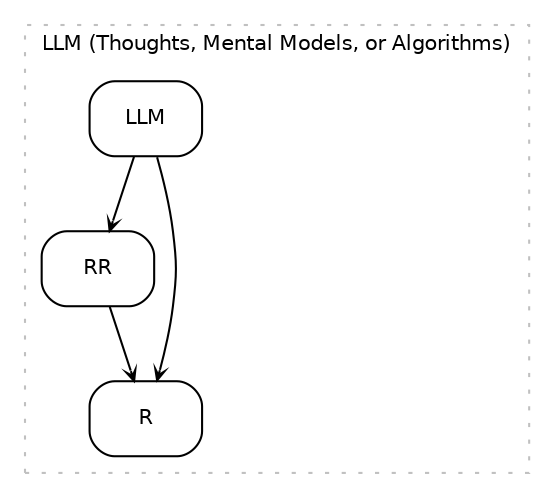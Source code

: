digraph G {
    rankdir=TB;
   fontsize = 10;
   fontname = "Helvetica";

    node[shape=box, style=rounded, fontname=Helvetica, fontsize=10];
    edge[arrowhead=vee, arrowsize=0.5, fontname=Helvetica, fontsize=10];

    subgraph cluster_LLM {
        label="LLM (Thoughts, Mental Models, or Algorithms)";
        style=dotted;
        color=gray;
        LLM -> RR;
        LLM -> R;
    }

    subgraph cluster_RR {
        label="RR (Translation of LLM into Actions)";
        style=dotted;
        color=gray;
        RR -> R;
    }

    subgraph cluster_R {
        label="R (External Reality)";
        style=dotted;
        color=gray;
    }
}

